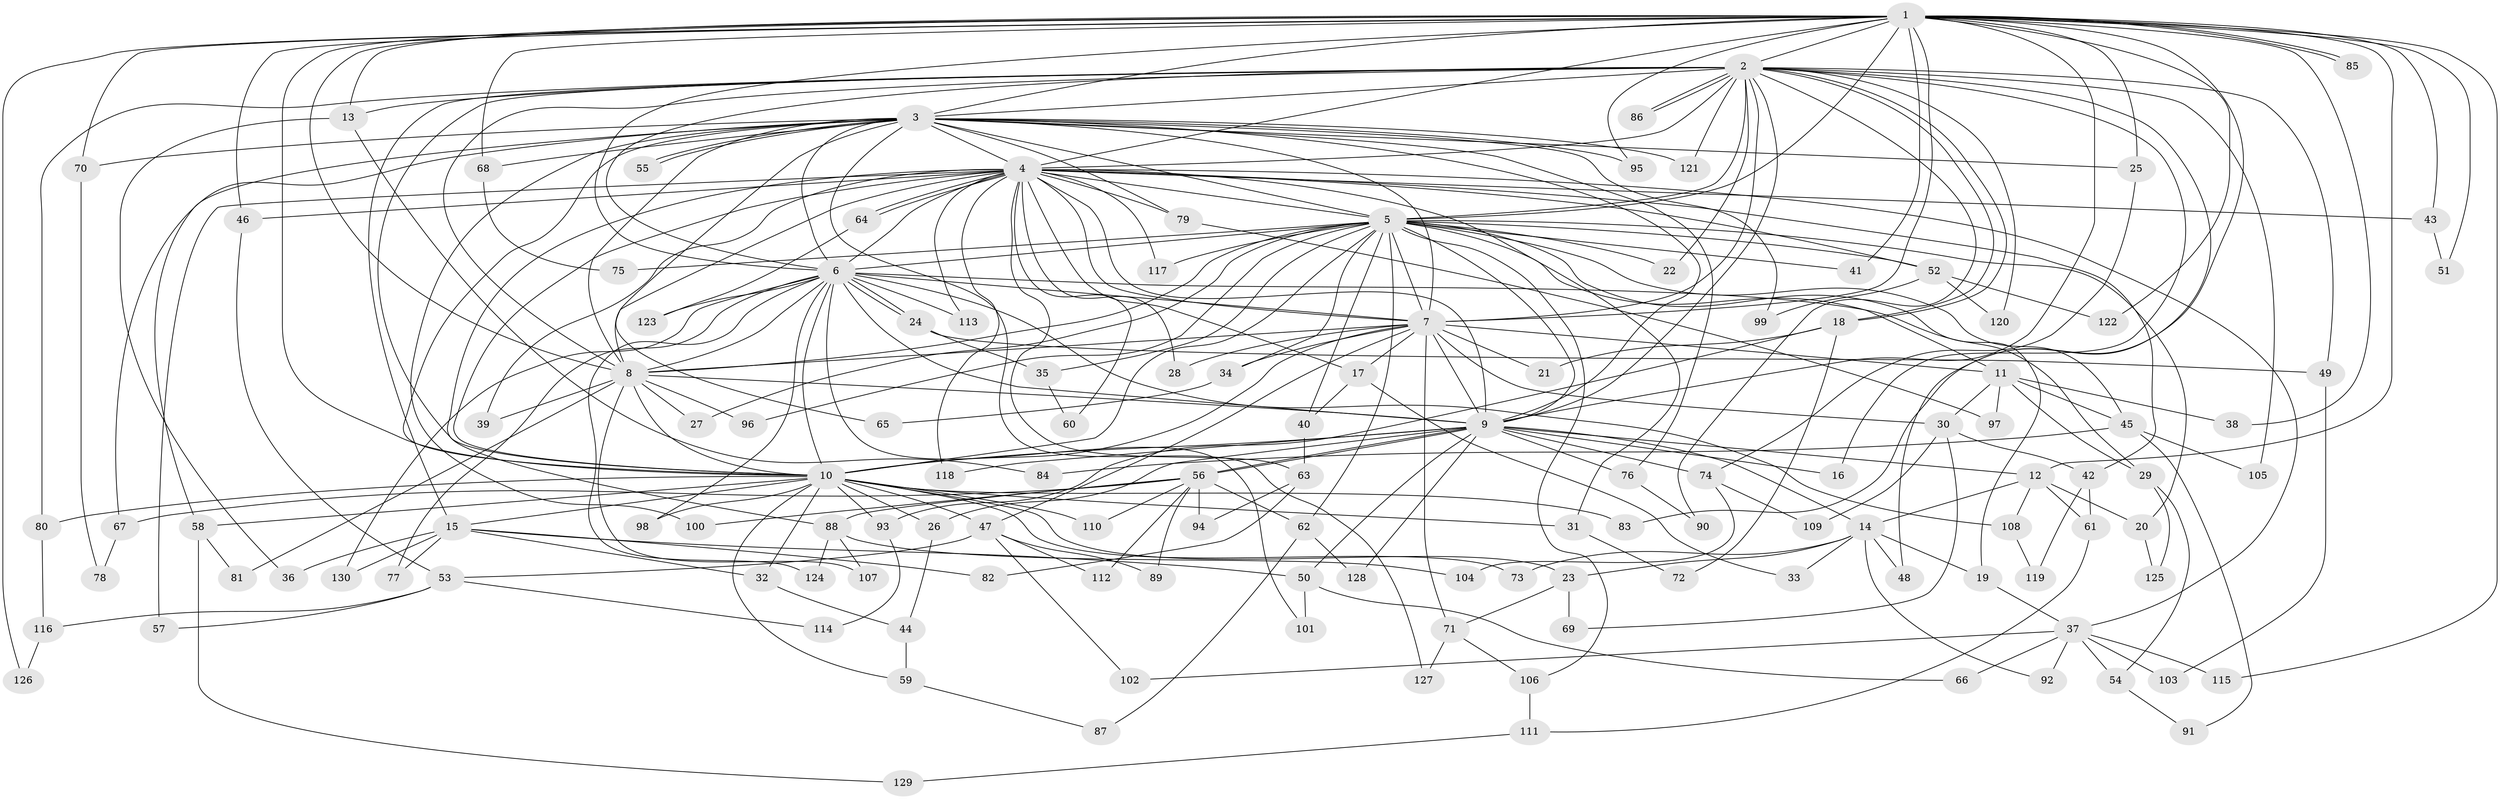 // coarse degree distribution, {24: 0.010752688172043012, 20: 0.010752688172043012, 19: 0.021505376344086023, 21: 0.010752688172043012, 23: 0.010752688172043012, 16: 0.021505376344086023, 14: 0.010752688172043012, 8: 0.03225806451612903, 6: 0.021505376344086023, 7: 0.03225806451612903, 10: 0.010752688172043012, 2: 0.4838709677419355, 5: 0.043010752688172046, 3: 0.15053763440860216, 4: 0.07526881720430108, 1: 0.043010752688172046, 9: 0.010752688172043012}
// Generated by graph-tools (version 1.1) at 2025/49/03/04/25 22:49:48]
// undirected, 130 vertices, 285 edges
graph export_dot {
  node [color=gray90,style=filled];
  1;
  2;
  3;
  4;
  5;
  6;
  7;
  8;
  9;
  10;
  11;
  12;
  13;
  14;
  15;
  16;
  17;
  18;
  19;
  20;
  21;
  22;
  23;
  24;
  25;
  26;
  27;
  28;
  29;
  30;
  31;
  32;
  33;
  34;
  35;
  36;
  37;
  38;
  39;
  40;
  41;
  42;
  43;
  44;
  45;
  46;
  47;
  48;
  49;
  50;
  51;
  52;
  53;
  54;
  55;
  56;
  57;
  58;
  59;
  60;
  61;
  62;
  63;
  64;
  65;
  66;
  67;
  68;
  69;
  70;
  71;
  72;
  73;
  74;
  75;
  76;
  77;
  78;
  79;
  80;
  81;
  82;
  83;
  84;
  85;
  86;
  87;
  88;
  89;
  90;
  91;
  92;
  93;
  94;
  95;
  96;
  97;
  98;
  99;
  100;
  101;
  102;
  103;
  104;
  105;
  106;
  107;
  108;
  109;
  110;
  111;
  112;
  113;
  114;
  115;
  116;
  117;
  118;
  119;
  120;
  121;
  122;
  123;
  124;
  125;
  126;
  127;
  128;
  129;
  130;
  1 -- 2;
  1 -- 3;
  1 -- 4;
  1 -- 5;
  1 -- 6;
  1 -- 7;
  1 -- 8;
  1 -- 9;
  1 -- 10;
  1 -- 12;
  1 -- 13;
  1 -- 25;
  1 -- 38;
  1 -- 41;
  1 -- 43;
  1 -- 46;
  1 -- 51;
  1 -- 68;
  1 -- 70;
  1 -- 83;
  1 -- 85;
  1 -- 85;
  1 -- 95;
  1 -- 115;
  1 -- 122;
  1 -- 126;
  2 -- 3;
  2 -- 4;
  2 -- 5;
  2 -- 6;
  2 -- 7;
  2 -- 8;
  2 -- 9;
  2 -- 10;
  2 -- 13;
  2 -- 15;
  2 -- 16;
  2 -- 18;
  2 -- 18;
  2 -- 22;
  2 -- 48;
  2 -- 49;
  2 -- 80;
  2 -- 86;
  2 -- 86;
  2 -- 90;
  2 -- 105;
  2 -- 120;
  2 -- 121;
  3 -- 4;
  3 -- 5;
  3 -- 6;
  3 -- 7;
  3 -- 8;
  3 -- 9;
  3 -- 10;
  3 -- 25;
  3 -- 55;
  3 -- 55;
  3 -- 58;
  3 -- 65;
  3 -- 67;
  3 -- 68;
  3 -- 70;
  3 -- 76;
  3 -- 79;
  3 -- 95;
  3 -- 99;
  3 -- 100;
  3 -- 121;
  3 -- 127;
  4 -- 5;
  4 -- 6;
  4 -- 7;
  4 -- 8;
  4 -- 9;
  4 -- 10;
  4 -- 17;
  4 -- 28;
  4 -- 31;
  4 -- 37;
  4 -- 39;
  4 -- 42;
  4 -- 43;
  4 -- 46;
  4 -- 52;
  4 -- 57;
  4 -- 60;
  4 -- 63;
  4 -- 64;
  4 -- 64;
  4 -- 79;
  4 -- 88;
  4 -- 113;
  4 -- 117;
  4 -- 118;
  5 -- 6;
  5 -- 7;
  5 -- 8;
  5 -- 9;
  5 -- 10;
  5 -- 11;
  5 -- 19;
  5 -- 20;
  5 -- 22;
  5 -- 27;
  5 -- 34;
  5 -- 35;
  5 -- 40;
  5 -- 41;
  5 -- 45;
  5 -- 52;
  5 -- 62;
  5 -- 75;
  5 -- 96;
  5 -- 106;
  5 -- 117;
  6 -- 7;
  6 -- 8;
  6 -- 9;
  6 -- 10;
  6 -- 24;
  6 -- 24;
  6 -- 29;
  6 -- 77;
  6 -- 98;
  6 -- 101;
  6 -- 108;
  6 -- 113;
  6 -- 123;
  6 -- 124;
  6 -- 130;
  7 -- 8;
  7 -- 9;
  7 -- 10;
  7 -- 11;
  7 -- 17;
  7 -- 21;
  7 -- 28;
  7 -- 30;
  7 -- 34;
  7 -- 47;
  7 -- 71;
  8 -- 9;
  8 -- 10;
  8 -- 27;
  8 -- 39;
  8 -- 81;
  8 -- 96;
  8 -- 107;
  9 -- 10;
  9 -- 12;
  9 -- 14;
  9 -- 16;
  9 -- 26;
  9 -- 50;
  9 -- 56;
  9 -- 56;
  9 -- 74;
  9 -- 76;
  9 -- 118;
  9 -- 128;
  10 -- 15;
  10 -- 23;
  10 -- 26;
  10 -- 31;
  10 -- 32;
  10 -- 47;
  10 -- 58;
  10 -- 59;
  10 -- 73;
  10 -- 80;
  10 -- 83;
  10 -- 93;
  10 -- 98;
  10 -- 110;
  11 -- 29;
  11 -- 30;
  11 -- 38;
  11 -- 45;
  11 -- 97;
  12 -- 14;
  12 -- 20;
  12 -- 61;
  12 -- 108;
  13 -- 36;
  13 -- 84;
  14 -- 19;
  14 -- 23;
  14 -- 33;
  14 -- 48;
  14 -- 73;
  14 -- 92;
  15 -- 32;
  15 -- 36;
  15 -- 50;
  15 -- 77;
  15 -- 82;
  15 -- 130;
  17 -- 33;
  17 -- 40;
  18 -- 21;
  18 -- 72;
  18 -- 93;
  19 -- 37;
  20 -- 125;
  23 -- 69;
  23 -- 71;
  24 -- 35;
  24 -- 49;
  25 -- 74;
  26 -- 44;
  29 -- 54;
  29 -- 125;
  30 -- 42;
  30 -- 69;
  30 -- 109;
  31 -- 72;
  32 -- 44;
  34 -- 65;
  35 -- 60;
  37 -- 54;
  37 -- 66;
  37 -- 92;
  37 -- 102;
  37 -- 103;
  37 -- 115;
  40 -- 63;
  42 -- 61;
  42 -- 119;
  43 -- 51;
  44 -- 59;
  45 -- 84;
  45 -- 91;
  45 -- 105;
  46 -- 53;
  47 -- 53;
  47 -- 89;
  47 -- 102;
  47 -- 112;
  49 -- 103;
  50 -- 66;
  50 -- 101;
  52 -- 99;
  52 -- 120;
  52 -- 122;
  53 -- 57;
  53 -- 114;
  53 -- 116;
  54 -- 91;
  56 -- 62;
  56 -- 67;
  56 -- 88;
  56 -- 89;
  56 -- 94;
  56 -- 100;
  56 -- 110;
  56 -- 112;
  58 -- 81;
  58 -- 129;
  59 -- 87;
  61 -- 111;
  62 -- 87;
  62 -- 128;
  63 -- 82;
  63 -- 94;
  64 -- 123;
  67 -- 78;
  68 -- 75;
  70 -- 78;
  71 -- 106;
  71 -- 127;
  74 -- 104;
  74 -- 109;
  76 -- 90;
  79 -- 97;
  80 -- 116;
  88 -- 104;
  88 -- 107;
  88 -- 124;
  93 -- 114;
  106 -- 111;
  108 -- 119;
  111 -- 129;
  116 -- 126;
}
